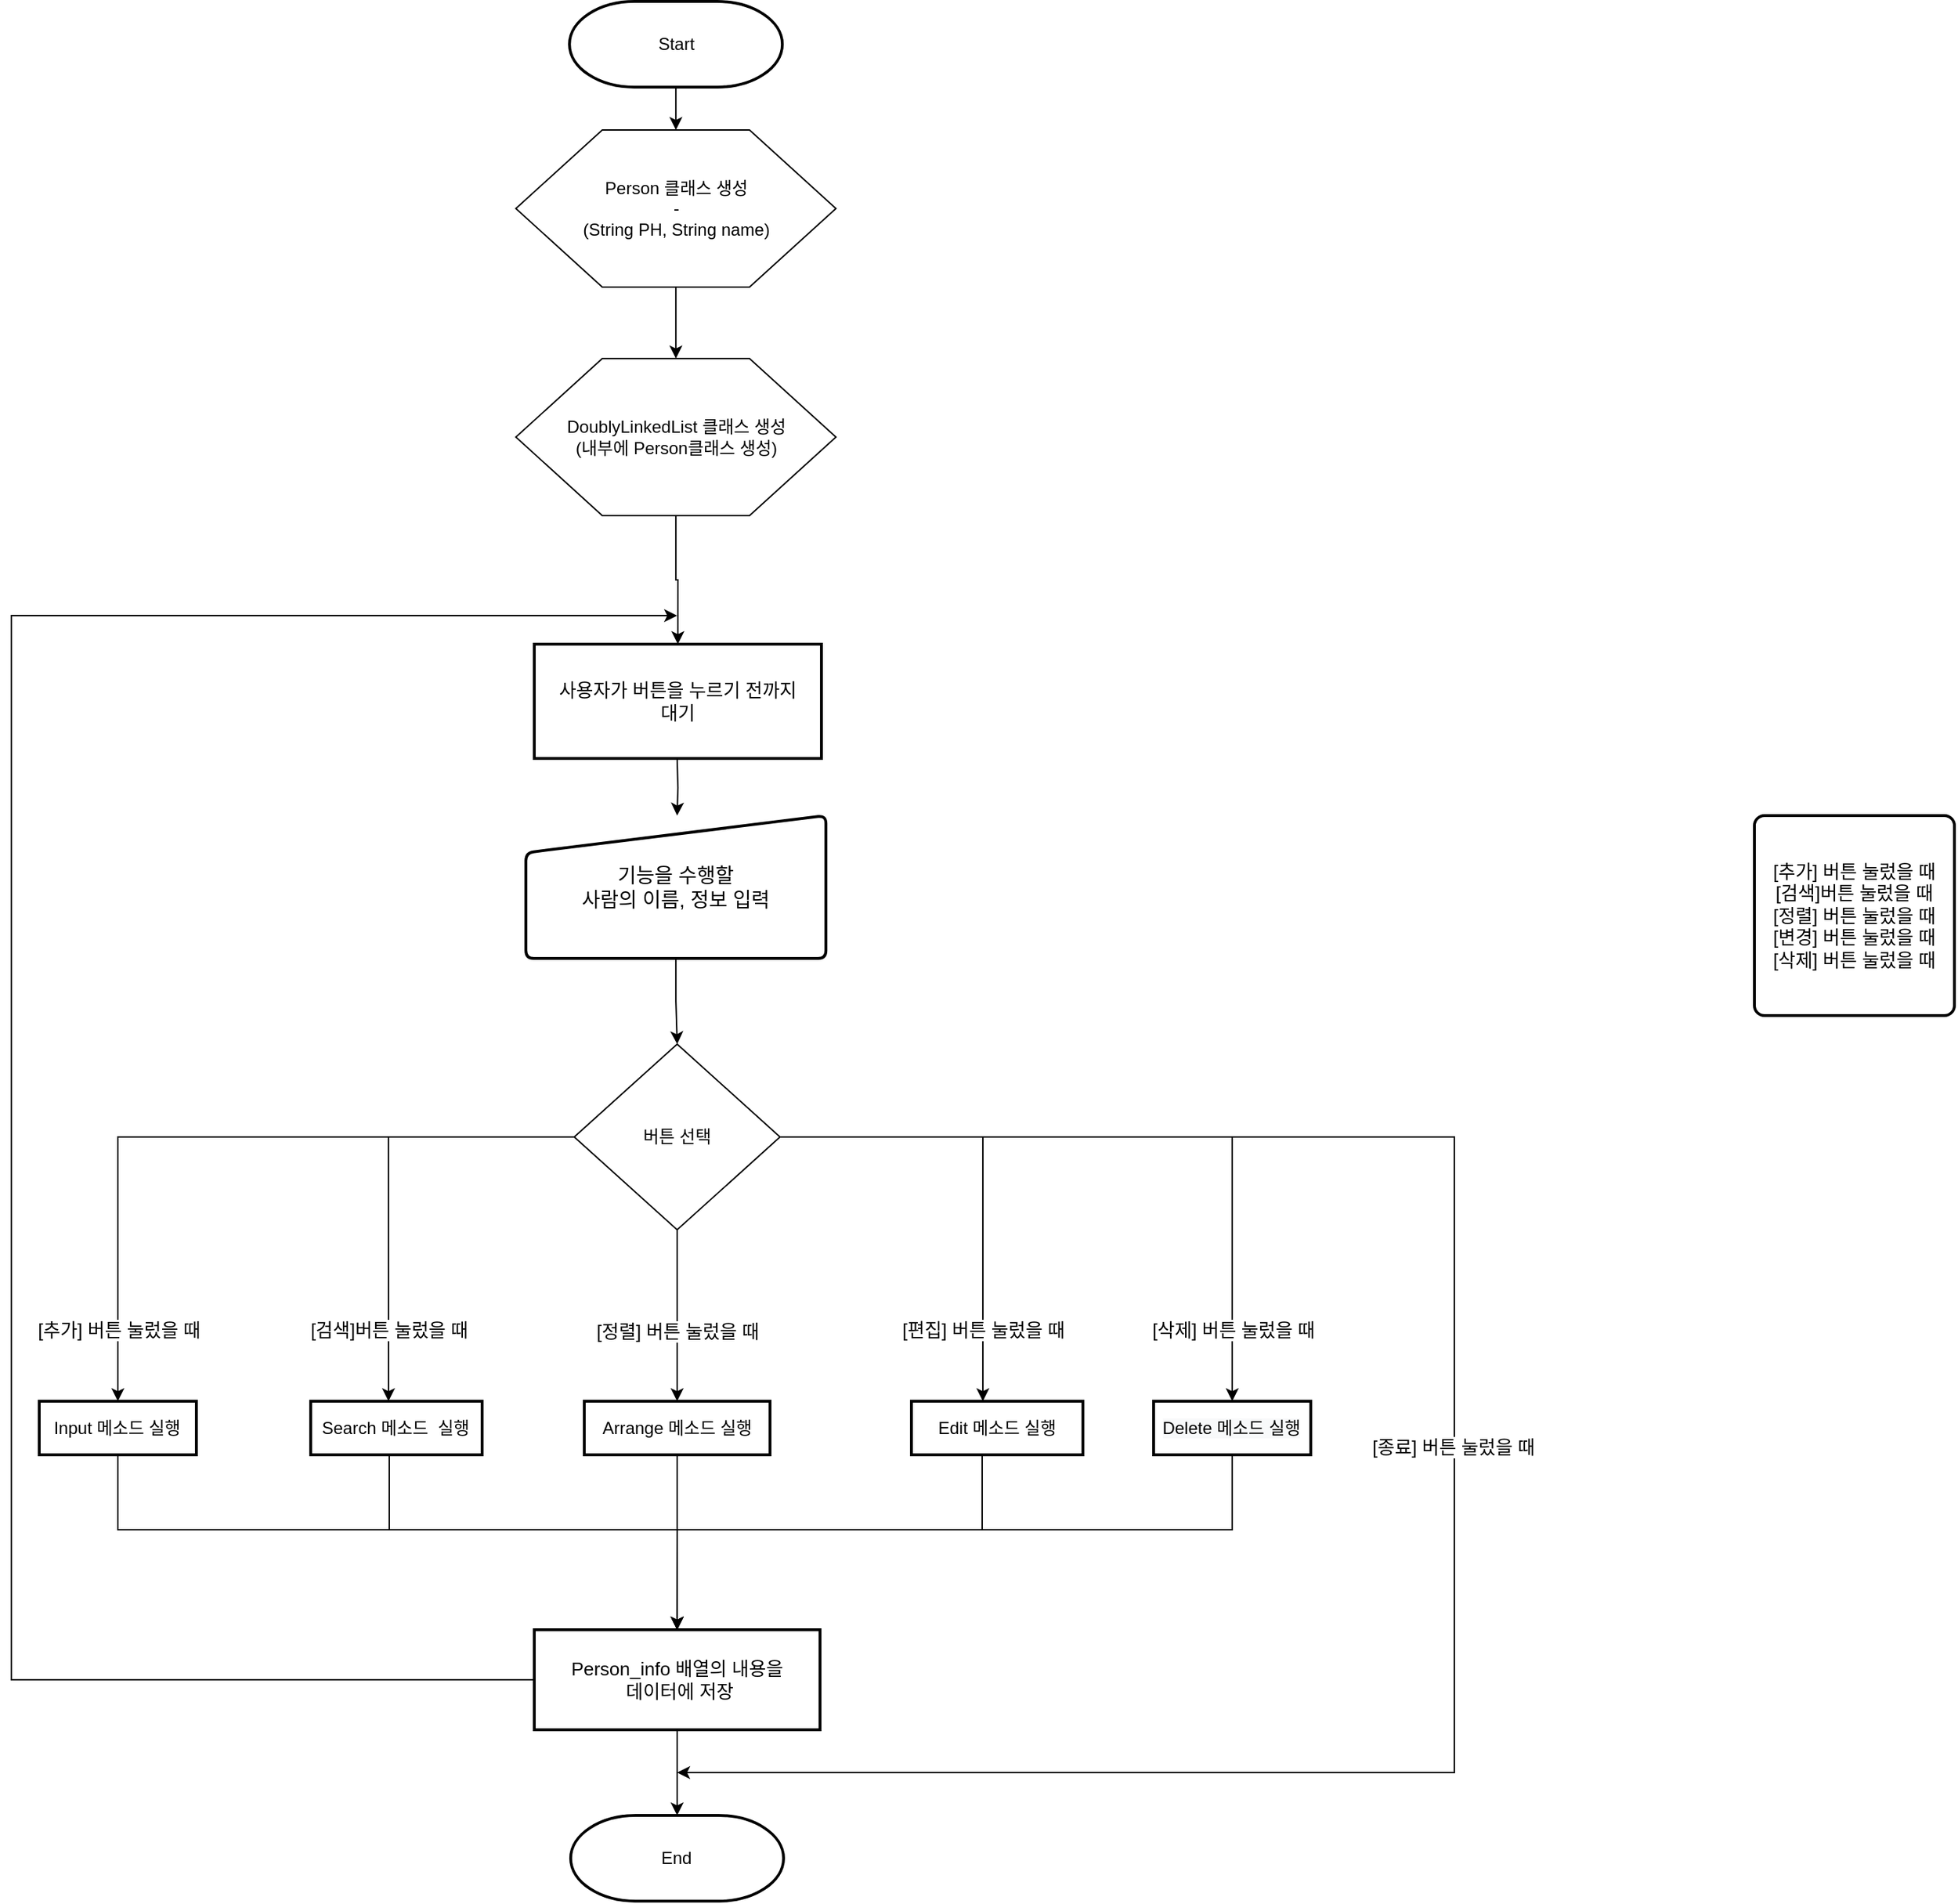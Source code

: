 <mxfile version="14.4.4" type="github">
  <diagram id="C5RBs43oDa-KdzZeNtuy" name="Page-1">
    <mxGraphModel dx="1422" dy="4094" grid="1" gridSize="10" guides="1" tooltips="1" connect="1" arrows="1" fold="1" page="1" pageScale="1" pageWidth="2339" pageHeight="3300" math="0" shadow="0">
      <root>
        <mxCell id="WIyWlLk6GJQsqaUBKTNV-0" />
        <mxCell id="WIyWlLk6GJQsqaUBKTNV-1" parent="WIyWlLk6GJQsqaUBKTNV-0" />
        <mxCell id="zJGw6DOPqM0Is_w0PtSc-1" style="edgeStyle=orthogonalEdgeStyle;rounded=0;orthogonalLoop=1;jettySize=auto;html=1;exitX=0.5;exitY=1;exitDx=0;exitDy=0;entryX=0.5;entryY=0;entryDx=0;entryDy=0;" parent="WIyWlLk6GJQsqaUBKTNV-1" edge="1" target="X3wetsd5ezyVW8M-MeKI-6" source="EXY-av2qqtMAw8QjB_ll-2">
          <mxGeometry relative="1" as="geometry">
            <mxPoint x="975.96" y="-2740" as="sourcePoint" />
            <mxPoint x="975.96" y="-2700" as="targetPoint" />
          </mxGeometry>
        </mxCell>
        <mxCell id="X3wetsd5ezyVW8M-MeKI-0" style="edgeStyle=orthogonalEdgeStyle;rounded=0;orthogonalLoop=1;jettySize=auto;html=1;exitX=0.5;exitY=1;exitDx=0;exitDy=0;exitPerimeter=0;entryX=0.5;entryY=0;entryDx=0;entryDy=0;fontSize=13;" parent="WIyWlLk6GJQsqaUBKTNV-1" source="wueby3FvrGFlJu_bnI4B-1" target="wueby3FvrGFlJu_bnI4B-2" edge="1">
          <mxGeometry relative="1" as="geometry" />
        </mxCell>
        <mxCell id="wueby3FvrGFlJu_bnI4B-1" value="Start" style="strokeWidth=2;html=1;shape=mxgraph.flowchart.terminator;whiteSpace=wrap;" parent="WIyWlLk6GJQsqaUBKTNV-1" vertex="1">
          <mxGeometry x="900.6" y="-3140" width="149" height="60" as="geometry" />
        </mxCell>
        <mxCell id="EXY-av2qqtMAw8QjB_ll-4" style="edgeStyle=orthogonalEdgeStyle;rounded=0;orthogonalLoop=1;jettySize=auto;html=1;exitX=0.5;exitY=1;exitDx=0;exitDy=0;entryX=0.5;entryY=0;entryDx=0;entryDy=0;" edge="1" parent="WIyWlLk6GJQsqaUBKTNV-1" source="wueby3FvrGFlJu_bnI4B-2" target="EXY-av2qqtMAw8QjB_ll-2">
          <mxGeometry relative="1" as="geometry" />
        </mxCell>
        <mxCell id="wueby3FvrGFlJu_bnI4B-2" value="Person 클래스 생성&lt;br&gt;-&lt;br&gt;(String PH, String name)&lt;br&gt;" style="verticalLabelPosition=middle;verticalAlign=middle;html=1;shape=hexagon;perimeter=hexagonPerimeter2;arcSize=6;size=0.27;labelPosition=center;align=center;" parent="WIyWlLk6GJQsqaUBKTNV-1" vertex="1">
          <mxGeometry x="863.1" y="-3050" width="224" height="110" as="geometry" />
        </mxCell>
        <mxCell id="X3wetsd5ezyVW8M-MeKI-8" style="edgeStyle=orthogonalEdgeStyle;rounded=0;orthogonalLoop=1;jettySize=auto;html=1;fontSize=13;exitX=0.5;exitY=1;exitDx=0;exitDy=0;" parent="WIyWlLk6GJQsqaUBKTNV-1" source="EXY-av2qqtMAw8QjB_ll-1" target="X3wetsd5ezyVW8M-MeKI-5" edge="1">
          <mxGeometry relative="1" as="geometry">
            <mxPoint x="975.96" y="-2460" as="sourcePoint" />
          </mxGeometry>
        </mxCell>
        <mxCell id="X3wetsd5ezyVW8M-MeKI-14" style="edgeStyle=orthogonalEdgeStyle;rounded=0;orthogonalLoop=1;jettySize=auto;html=1;fontSize=13;exitX=1;exitY=0.5;exitDx=0;exitDy=0;" parent="WIyWlLk6GJQsqaUBKTNV-1" source="X3wetsd5ezyVW8M-MeKI-5" edge="1">
          <mxGeometry relative="1" as="geometry">
            <mxPoint x="1119.96" y="-2420" as="sourcePoint" />
            <mxPoint x="975.96" y="-1900" as="targetPoint" />
            <Array as="points">
              <mxPoint x="1519.96" y="-2345" />
              <mxPoint x="1519.96" y="-1900" />
            </Array>
          </mxGeometry>
        </mxCell>
        <mxCell id="X3wetsd5ezyVW8M-MeKI-18" value="[종료] 버튼 눌렀을 때" style="edgeLabel;html=1;align=center;verticalAlign=middle;resizable=0;points=[];fontSize=13;" parent="X3wetsd5ezyVW8M-MeKI-14" vertex="1" connectable="0">
          <mxGeometry x="-0.059" y="-1" relative="1" as="geometry">
            <mxPoint y="1" as="offset" />
          </mxGeometry>
        </mxCell>
        <mxCell id="XJGy-mcHVmc3LLUE-I2_-29" style="edgeStyle=orthogonalEdgeStyle;rounded=0;orthogonalLoop=1;jettySize=auto;html=1;fontSize=13;entryX=0.5;entryY=0;entryDx=0;entryDy=0;" parent="WIyWlLk6GJQsqaUBKTNV-1" source="XJGy-mcHVmc3LLUE-I2_-5" target="XJGy-mcHVmc3LLUE-I2_-27" edge="1">
          <mxGeometry relative="1" as="geometry">
            <Array as="points">
              <mxPoint x="584.46" y="-2070" />
              <mxPoint x="976.46" y="-2070" />
            </Array>
          </mxGeometry>
        </mxCell>
        <mxCell id="XJGy-mcHVmc3LLUE-I2_-5" value="Input 메소드 실행" style="rounded=1;whiteSpace=wrap;html=1;absoluteArcSize=1;arcSize=0;strokeWidth=2;" parent="WIyWlLk6GJQsqaUBKTNV-1" vertex="1">
          <mxGeometry x="529.46" y="-2160" width="110" height="37.5" as="geometry" />
        </mxCell>
        <mxCell id="XJGy-mcHVmc3LLUE-I2_-35" style="edgeStyle=orthogonalEdgeStyle;rounded=0;orthogonalLoop=1;jettySize=auto;html=1;entryX=0.5;entryY=0;entryDx=0;entryDy=0;fontSize=13;" parent="WIyWlLk6GJQsqaUBKTNV-1" source="XJGy-mcHVmc3LLUE-I2_-6" target="XJGy-mcHVmc3LLUE-I2_-27" edge="1">
          <mxGeometry relative="1" as="geometry">
            <Array as="points">
              <mxPoint x="774.46" y="-2070" />
              <mxPoint x="976.46" y="-2070" />
            </Array>
          </mxGeometry>
        </mxCell>
        <mxCell id="XJGy-mcHVmc3LLUE-I2_-6" value="Search 메소드&amp;nbsp;&amp;nbsp;실행" style="rounded=1;whiteSpace=wrap;html=1;absoluteArcSize=1;arcSize=0;strokeWidth=2;" parent="WIyWlLk6GJQsqaUBKTNV-1" vertex="1">
          <mxGeometry x="719.46" y="-2160" width="120" height="37.5" as="geometry" />
        </mxCell>
        <mxCell id="XJGy-mcHVmc3LLUE-I2_-34" style="edgeStyle=orthogonalEdgeStyle;rounded=0;orthogonalLoop=1;jettySize=auto;html=1;entryX=0.5;entryY=0;entryDx=0;entryDy=0;fontSize=13;" parent="WIyWlLk6GJQsqaUBKTNV-1" source="XJGy-mcHVmc3LLUE-I2_-7" target="XJGy-mcHVmc3LLUE-I2_-27" edge="1">
          <mxGeometry relative="1" as="geometry">
            <Array as="points">
              <mxPoint x="1189.46" y="-2070" />
              <mxPoint x="976.46" y="-2070" />
            </Array>
          </mxGeometry>
        </mxCell>
        <mxCell id="XJGy-mcHVmc3LLUE-I2_-7" value="Edit 메소드&amp;nbsp;실행" style="rounded=1;whiteSpace=wrap;html=1;absoluteArcSize=1;arcSize=0;strokeWidth=2;" parent="WIyWlLk6GJQsqaUBKTNV-1" vertex="1">
          <mxGeometry x="1139.96" y="-2160" width="120" height="37.5" as="geometry" />
        </mxCell>
        <mxCell id="XJGy-mcHVmc3LLUE-I2_-33" style="edgeStyle=orthogonalEdgeStyle;rounded=0;orthogonalLoop=1;jettySize=auto;html=1;fontSize=13;entryX=0.5;entryY=0;entryDx=0;entryDy=0;" parent="WIyWlLk6GJQsqaUBKTNV-1" source="XJGy-mcHVmc3LLUE-I2_-23" target="XJGy-mcHVmc3LLUE-I2_-27" edge="1">
          <mxGeometry relative="1" as="geometry">
            <mxPoint x="969.46" y="-2010" as="targetPoint" />
            <Array as="points">
              <mxPoint x="1364.46" y="-2070" />
              <mxPoint x="976.46" y="-2070" />
            </Array>
          </mxGeometry>
        </mxCell>
        <mxCell id="XJGy-mcHVmc3LLUE-I2_-23" value="&lt;span style=&quot;color: rgb(0 , 0 , 0) ; font-family: &amp;#34;helvetica&amp;#34; ; font-size: 12px ; font-style: normal ; font-weight: 400 ; letter-spacing: normal ; text-align: center ; text-indent: 0px ; text-transform: none ; word-spacing: 0px ; background-color: rgb(248 , 249 , 250) ; display: inline ; float: none&quot;&gt;Delete&amp;nbsp;&lt;span style=&quot;font-family: &amp;#34;helvetica&amp;#34;&quot;&gt;메소드&amp;nbsp;&lt;/span&gt;실행&lt;/span&gt;" style="rounded=1;whiteSpace=wrap;html=1;absoluteArcSize=1;arcSize=0;strokeWidth=2;" parent="WIyWlLk6GJQsqaUBKTNV-1" vertex="1">
          <mxGeometry x="1309.46" y="-2160" width="110" height="37.5" as="geometry" />
        </mxCell>
        <mxCell id="XJGy-mcHVmc3LLUE-I2_-31" style="edgeStyle=orthogonalEdgeStyle;rounded=0;orthogonalLoop=1;jettySize=auto;html=1;entryX=0.5;entryY=0;entryDx=0;entryDy=0;fontSize=13;" parent="WIyWlLk6GJQsqaUBKTNV-1" source="XJGy-mcHVmc3LLUE-I2_-25" target="XJGy-mcHVmc3LLUE-I2_-27" edge="1">
          <mxGeometry relative="1" as="geometry" />
        </mxCell>
        <mxCell id="XJGy-mcHVmc3LLUE-I2_-25" value="&lt;span&gt;Arrange&amp;nbsp;&lt;/span&gt;메소드&amp;nbsp;실행" style="rounded=1;whiteSpace=wrap;html=1;absoluteArcSize=1;arcSize=0;strokeWidth=2;" parent="WIyWlLk6GJQsqaUBKTNV-1" vertex="1">
          <mxGeometry x="910.96" y="-2160" width="130" height="37.5" as="geometry" />
        </mxCell>
        <mxCell id="X3wetsd5ezyVW8M-MeKI-19" style="edgeStyle=orthogonalEdgeStyle;rounded=0;orthogonalLoop=1;jettySize=auto;html=1;entryX=0.5;entryY=0;entryDx=0;entryDy=0;entryPerimeter=0;fontSize=13;" parent="WIyWlLk6GJQsqaUBKTNV-1" source="XJGy-mcHVmc3LLUE-I2_-27" target="XJGy-mcHVmc3LLUE-I2_-37" edge="1">
          <mxGeometry relative="1" as="geometry" />
        </mxCell>
        <mxCell id="X3wetsd5ezyVW8M-MeKI-20" style="edgeStyle=orthogonalEdgeStyle;rounded=0;orthogonalLoop=1;jettySize=auto;html=1;exitX=0;exitY=0.5;exitDx=0;exitDy=0;fontSize=13;" parent="WIyWlLk6GJQsqaUBKTNV-1" source="XJGy-mcHVmc3LLUE-I2_-27" edge="1">
          <mxGeometry relative="1" as="geometry">
            <mxPoint x="975.96" y="-2710" as="targetPoint" />
            <Array as="points">
              <mxPoint x="509.96" y="-1965" />
              <mxPoint x="509.96" y="-2710" />
            </Array>
          </mxGeometry>
        </mxCell>
        <mxCell id="XJGy-mcHVmc3LLUE-I2_-27" value="Person_info 배열의 내용을&lt;br&gt;&amp;nbsp;데이터에 저장" style="rounded=1;whiteSpace=wrap;html=1;absoluteArcSize=1;arcSize=0;strokeWidth=2;fontSize=13;" parent="WIyWlLk6GJQsqaUBKTNV-1" vertex="1">
          <mxGeometry x="875.96" y="-2000" width="200" height="70" as="geometry" />
        </mxCell>
        <mxCell id="XJGy-mcHVmc3LLUE-I2_-37" value="End" style="strokeWidth=2;html=1;shape=mxgraph.flowchart.terminator;whiteSpace=wrap;" parent="WIyWlLk6GJQsqaUBKTNV-1" vertex="1">
          <mxGeometry x="901.46" y="-1870" width="149" height="60" as="geometry" />
        </mxCell>
        <mxCell id="X3wetsd5ezyVW8M-MeKI-2" value="&lt;span style=&quot;background-color: rgb(255 , 255 , 255)&quot;&gt;[추가] 버튼 눌렀을 때&lt;br&gt;&lt;/span&gt;&lt;span style=&quot;background-color: rgb(255 , 255 , 255)&quot;&gt;[검색]버튼 눌렀을 때&lt;br&gt;&lt;/span&gt;&lt;span style=&quot;background-color: rgb(255 , 255 , 255)&quot;&gt;[정렬] 버튼 눌렀을 때&lt;br&gt;&lt;/span&gt;&lt;span style=&quot;background-color: rgb(255 , 255 , 255)&quot;&gt;[변경] 버튼 눌렀을 때&lt;br&gt;&lt;/span&gt;&lt;span style=&quot;background-color: rgb(255 , 255 , 255)&quot;&gt;[삭제] 버튼 눌렀을 때&lt;/span&gt;&lt;span style=&quot;background-color: rgb(255 , 255 , 255)&quot;&gt;&lt;br&gt;&lt;/span&gt;" style="rounded=1;whiteSpace=wrap;html=1;absoluteArcSize=1;arcSize=14;strokeWidth=2;fontSize=13;" parent="WIyWlLk6GJQsqaUBKTNV-1" vertex="1">
          <mxGeometry x="1730" y="-2570" width="140" height="140" as="geometry" />
        </mxCell>
        <mxCell id="X3wetsd5ezyVW8M-MeKI-9" value="&lt;span&gt;[추가] 버튼 눌렀을 때&lt;/span&gt;" style="edgeStyle=orthogonalEdgeStyle;rounded=0;orthogonalLoop=1;jettySize=auto;html=1;fontSize=13;" parent="WIyWlLk6GJQsqaUBKTNV-1" source="X3wetsd5ezyVW8M-MeKI-5" target="XJGy-mcHVmc3LLUE-I2_-5" edge="1">
          <mxGeometry x="0.802" relative="1" as="geometry">
            <mxPoint as="offset" />
          </mxGeometry>
        </mxCell>
        <mxCell id="X3wetsd5ezyVW8M-MeKI-10" value="&lt;span&gt;[검색]버튼 눌렀을 때&lt;/span&gt;" style="edgeStyle=orthogonalEdgeStyle;rounded=0;orthogonalLoop=1;jettySize=auto;html=1;fontSize=13;entryX=0.454;entryY=0;entryDx=0;entryDy=0;entryPerimeter=0;" parent="WIyWlLk6GJQsqaUBKTNV-1" source="X3wetsd5ezyVW8M-MeKI-5" target="XJGy-mcHVmc3LLUE-I2_-6" edge="1">
          <mxGeometry x="0.682" relative="1" as="geometry">
            <mxPoint x="779.96" y="-2160" as="targetPoint" />
            <mxPoint as="offset" />
          </mxGeometry>
        </mxCell>
        <mxCell id="X3wetsd5ezyVW8M-MeKI-11" style="edgeStyle=orthogonalEdgeStyle;rounded=0;orthogonalLoop=1;jettySize=auto;html=1;entryX=0.5;entryY=0;entryDx=0;entryDy=0;fontSize=13;" parent="WIyWlLk6GJQsqaUBKTNV-1" source="X3wetsd5ezyVW8M-MeKI-5" target="XJGy-mcHVmc3LLUE-I2_-25" edge="1">
          <mxGeometry relative="1" as="geometry" />
        </mxCell>
        <mxCell id="X3wetsd5ezyVW8M-MeKI-15" value="&lt;span&gt;[정렬] 버튼 눌렀을 때&lt;/span&gt;" style="edgeLabel;html=1;align=center;verticalAlign=middle;resizable=0;points=[];fontSize=13;" parent="X3wetsd5ezyVW8M-MeKI-11" vertex="1" connectable="0">
          <mxGeometry x="0.183" relative="1" as="geometry">
            <mxPoint as="offset" />
          </mxGeometry>
        </mxCell>
        <mxCell id="X3wetsd5ezyVW8M-MeKI-12" style="edgeStyle=orthogonalEdgeStyle;rounded=0;orthogonalLoop=1;jettySize=auto;html=1;fontSize=13;" parent="WIyWlLk6GJQsqaUBKTNV-1" source="X3wetsd5ezyVW8M-MeKI-5" target="XJGy-mcHVmc3LLUE-I2_-7" edge="1">
          <mxGeometry relative="1" as="geometry">
            <Array as="points">
              <mxPoint x="1189.96" y="-2345" />
            </Array>
          </mxGeometry>
        </mxCell>
        <mxCell id="X3wetsd5ezyVW8M-MeKI-16" value="&lt;span&gt;[편집] 버튼 눌렀을 때&lt;/span&gt;" style="edgeLabel;html=1;align=center;verticalAlign=middle;resizable=0;points=[];fontSize=13;" parent="X3wetsd5ezyVW8M-MeKI-12" vertex="1" connectable="0">
          <mxGeometry x="0.749" y="-1" relative="1" as="geometry">
            <mxPoint x="0.5" y="-9" as="offset" />
          </mxGeometry>
        </mxCell>
        <mxCell id="X3wetsd5ezyVW8M-MeKI-13" style="edgeStyle=orthogonalEdgeStyle;rounded=0;orthogonalLoop=1;jettySize=auto;html=1;fontSize=13;" parent="WIyWlLk6GJQsqaUBKTNV-1" source="X3wetsd5ezyVW8M-MeKI-5" target="XJGy-mcHVmc3LLUE-I2_-23" edge="1">
          <mxGeometry relative="1" as="geometry" />
        </mxCell>
        <mxCell id="X3wetsd5ezyVW8M-MeKI-17" value="&lt;span&gt;[삭제] 버튼 눌렀을 때&lt;/span&gt;" style="edgeLabel;html=1;align=center;verticalAlign=middle;resizable=0;points=[];fontSize=13;" parent="X3wetsd5ezyVW8M-MeKI-13" vertex="1" connectable="0">
          <mxGeometry x="0.845" relative="1" as="geometry">
            <mxPoint y="-11.5" as="offset" />
          </mxGeometry>
        </mxCell>
        <mxCell id="X3wetsd5ezyVW8M-MeKI-5" value="버튼 선택" style="rhombus;whiteSpace=wrap;html=1;" parent="WIyWlLk6GJQsqaUBKTNV-1" vertex="1">
          <mxGeometry x="903.96" y="-2410" width="144" height="130" as="geometry" />
        </mxCell>
        <mxCell id="X3wetsd5ezyVW8M-MeKI-6" value="사용자가 버튼을 누르기 전까지 &lt;br&gt;대기" style="rounded=1;whiteSpace=wrap;html=1;absoluteArcSize=1;arcSize=0;strokeWidth=2;fontSize=13;" parent="WIyWlLk6GJQsqaUBKTNV-1" vertex="1">
          <mxGeometry x="875.96" y="-2690" width="201" height="80" as="geometry" />
        </mxCell>
        <mxCell id="X3wetsd5ezyVW8M-MeKI-7" style="edgeStyle=orthogonalEdgeStyle;rounded=0;orthogonalLoop=1;jettySize=auto;html=1;exitX=0.5;exitY=1;exitDx=0;exitDy=0;entryX=0.5;entryY=0;entryDx=0;entryDy=0;" parent="WIyWlLk6GJQsqaUBKTNV-1" edge="1">
          <mxGeometry relative="1" as="geometry">
            <mxPoint x="975.96" y="-2610" as="sourcePoint" />
            <mxPoint x="975.96" y="-2570" as="targetPoint" />
          </mxGeometry>
        </mxCell>
        <mxCell id="EXY-av2qqtMAw8QjB_ll-1" value="&lt;font style=&quot;font-size: 14px&quot;&gt;기능을 수행할 &lt;br&gt;사람의 이름, 정보 입력&lt;/font&gt;" style="html=1;strokeWidth=2;shape=manualInput;whiteSpace=wrap;rounded=1;size=26;arcSize=11;" vertex="1" parent="WIyWlLk6GJQsqaUBKTNV-1">
          <mxGeometry x="870.1" y="-2570" width="210" height="100" as="geometry" />
        </mxCell>
        <mxCell id="EXY-av2qqtMAw8QjB_ll-2" value="DoublyLinkedList 클래스 생성&lt;br&gt;(내부에 Person클래스 생성)" style="verticalLabelPosition=middle;verticalAlign=middle;html=1;shape=hexagon;perimeter=hexagonPerimeter2;arcSize=6;size=0.27;labelPosition=center;align=center;" vertex="1" parent="WIyWlLk6GJQsqaUBKTNV-1">
          <mxGeometry x="863.1" y="-2890" width="224" height="110" as="geometry" />
        </mxCell>
      </root>
    </mxGraphModel>
  </diagram>
</mxfile>

